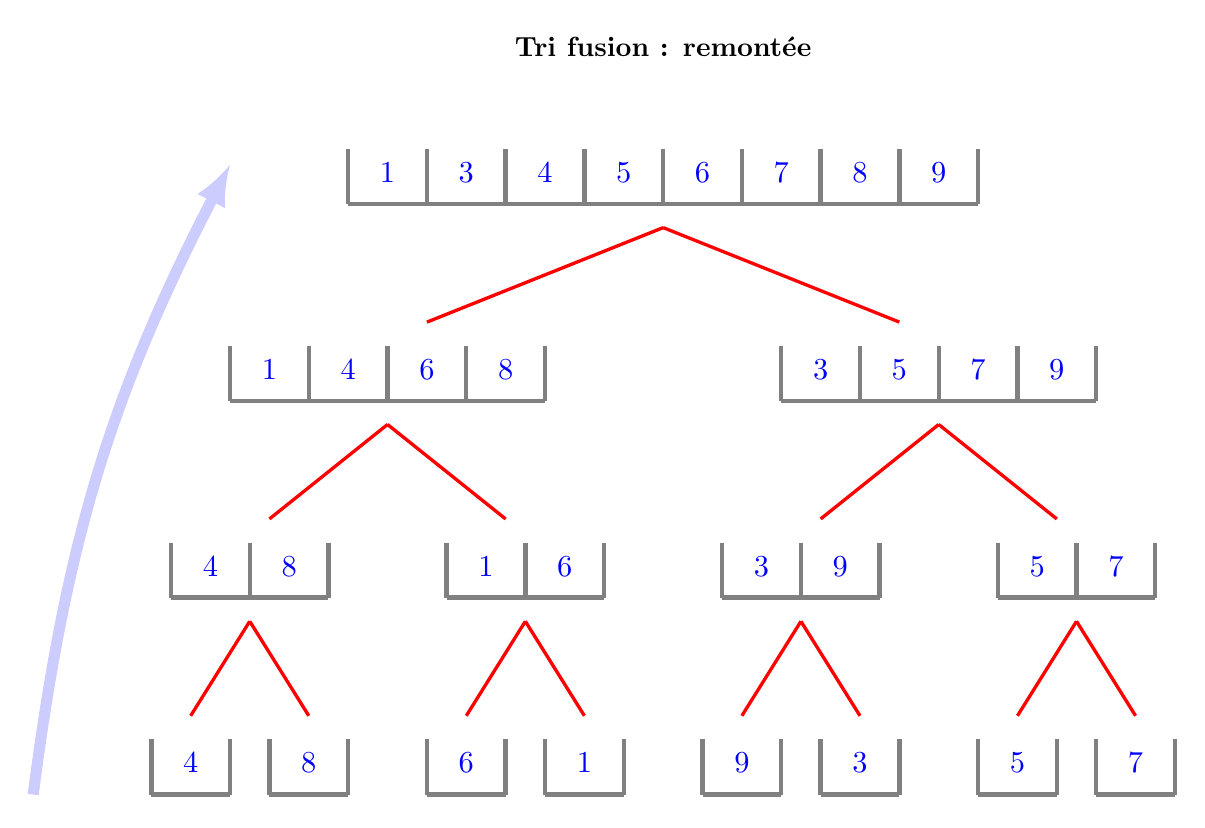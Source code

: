 \begin{tikzpicture}

\newcommand{\boites}[1]{
\draw[gray,ultra thick]  (0,0) -- ++ (#1,0);
 \foreach \i in {0,...,#1}{
\draw[gray,ultra thick]  (\i,0) -- ++ (0,0.7);
};
}

\node at (4,2) {\bf Tri fusion : remont\'ee};

\draw[<-,>=latex,line width=4pt,blue!20] (-1.5,0.5) to[bend right=10] ++(-2.5,-8);

\begin{scope}[xshift=0cm,yshift=0cm]
\boites{8};
 \foreach \i/\n in {0/1, 1/3, 2/4, 3/5, 4/6, 5/7, 6/8, 7/9}{
\node[blue,scale=1.1]  at (\i+0.5,0.4) {\n};
};
\draw[red,very thick] (4,-0.3)--++(-3,-1.2);
\draw[red,very thick] (4,-0.3)--++(3,-1.2);
\end{scope}

\begin{scope}[yshift=-2.5cm,xshift=-1.5cm]
\boites{4};
 \foreach \i/\n in {0/1, 1/4, 2/6, 3/8}{
\node[blue,scale=1.1]  at (\i+0.5,0.4) {\n};
};
\draw[red,very thick] (2,-0.3)--++(-1.5,-1.2);
\draw[red,very thick] (2,-0.3)--++(1.5,-1.2);
\end{scope}

\begin{scope}[yshift=-2.5cm,xshift=5.5cm]
\boites{4};
 \foreach \i/\n in {0/3, 1/5, 2/7, 3/9}{
\node[blue,scale=1.1]  at (\i+0.5,0.4) {\n};
};
\draw[red,very thick] (2,-0.3)--++(-1.5,-1.2);
\draw[red,very thick] (2,-0.3)--++(1.5,-1.2);
\end{scope}

\begin{scope}[yshift=-5cm,xshift=-2.25cm]
\boites{2};
 \foreach \i/\n in {0/4, 1/8}{
\node[blue,scale=1.1]  at (\i+0.5,0.4) {\n};
};
\draw[red,very thick] (1,-0.3)--++(-0.75,-1.2);
\draw[red,very thick] (1,-0.3)--++(0.75,-1.2);
\end{scope}

\begin{scope}[yshift=-5cm,xshift=1.25cm]
\boites{2};
 \foreach \i/\n in {0/1, 1/6}{
\node[blue,scale=1.1]  at (\i+0.5,0.4) {\n};
};
\draw[red,very thick] (1,-0.3)--++(-0.75,-1.2);
\draw[red,very thick] (1,-0.3)--++(0.75,-1.2);
\end{scope}

\begin{scope}[yshift=-5cm,xshift=4.75cm]
\boites{2};
 \foreach \i/\n in {0/3, 1/9}{
\node[blue,scale=1.1]  at (\i+0.5,0.4) {\n};
};
\draw[red,very thick] (1,-0.3)--++(-0.75,-1.2);
\draw[red,very thick] (1,-0.3)--++(0.75,-1.2);
\end{scope}

\begin{scope}[yshift=-5cm,xshift=8.25cm]
\boites{2};
 \foreach \i/\n in {0/5, 1/7}{
\node[blue,scale=1.1]  at (\i+0.5,0.4) {\n};
};
\draw[red,very thick] (1,-0.3)--++(-0.75,-1.2);
\draw[red,very thick] (1,-0.3)--++(0.75,-1.2);
\end{scope}

\begin{scope}[yshift=-7.5cm,xshift=-2.5cm]
\boites{1}; \foreach \i/\n in {0/4}{\node[blue,scale=1.1]  at (\i+0.5,0.4) {\n};};
\end{scope}
\begin{scope}[yshift=-7.5cm,xshift=-1cm]
\boites{1}; \foreach \i/\n in {0/8}{\node[blue,scale=1.1]  at (\i+0.5,0.4) {\n};};
\end{scope}
\begin{scope}[yshift=-7.5cm,xshift=1cm]
\boites{1}; \foreach \i/\n in {0/6}{\node[blue,scale=1.1]  at (\i+0.5,0.4) {\n};};
\end{scope}
\begin{scope}[yshift=-7.5cm,xshift=2.5cm]
\boites{1}; \foreach \i/\n in {0/1}{\node[blue,scale=1.1]  at (\i+0.5,0.4) {\n};};
\end{scope}
\begin{scope}[yshift=-7.5cm,xshift=4.5cm]
\boites{1}; \foreach \i/\n in {0/9}{\node[blue,scale=1.1]  at (\i+0.5,0.4) {\n};};
\end{scope}
\begin{scope}[yshift=-7.5cm,xshift=6cm]
\boites{1}; \foreach \i/\n in {0/3}{\node[blue,scale=1.1]  at (\i+0.5,0.4) {\n};};
\end{scope}
\begin{scope}[yshift=-7.5cm,xshift=8cm]
\boites{1}; \foreach \i/\n in {0/5}{\node[blue,scale=1.1]  at (\i+0.5,0.4) {\n};};
\end{scope}
\begin{scope}[yshift=-7.5cm,xshift=9.5cm]
\boites{1}; \foreach \i/\n in {0/7}{\node[blue,scale=1.1]  at (\i+0.5,0.4) {\n};};
\end{scope}

\end{tikzpicture}  